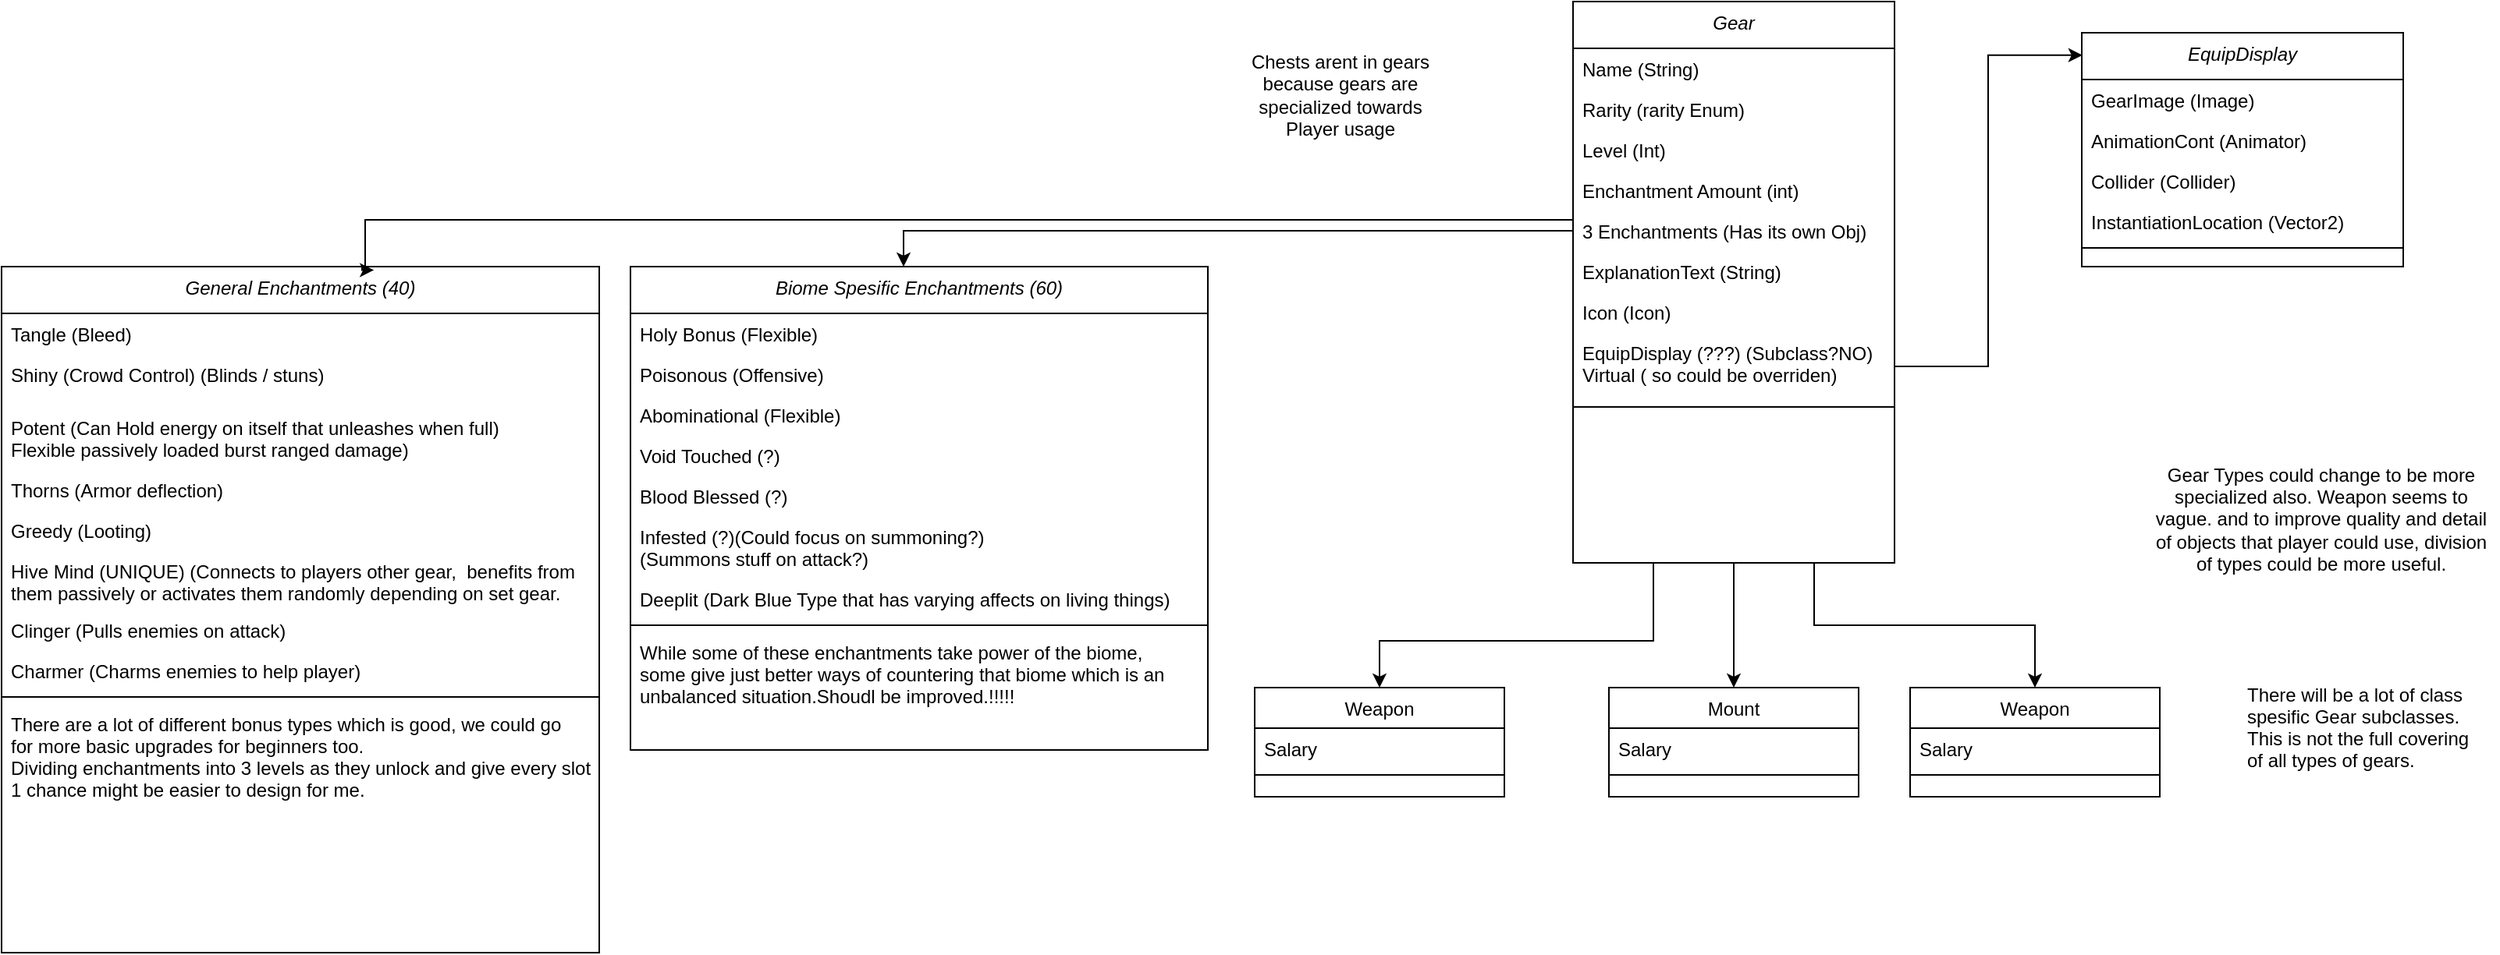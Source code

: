 <mxfile version="20.2.7" type="device"><diagram id="C5RBs43oDa-KdzZeNtuy" name="Page-1"><mxGraphModel dx="2973" dy="980" grid="1" gridSize="10" guides="1" tooltips="1" connect="1" arrows="1" fold="1" page="1" pageScale="1" pageWidth="827" pageHeight="1169" math="0" shadow="0"><root><mxCell id="WIyWlLk6GJQsqaUBKTNV-0"/><mxCell id="WIyWlLk6GJQsqaUBKTNV-1" parent="WIyWlLk6GJQsqaUBKTNV-0"/><mxCell id="VL831ayojsK7lR_ujdwO-0" style="edgeStyle=orthogonalEdgeStyle;rounded=0;orthogonalLoop=1;jettySize=auto;html=1;entryX=0.5;entryY=0;entryDx=0;entryDy=0;exitX=0.25;exitY=1;exitDx=0;exitDy=0;" parent="WIyWlLk6GJQsqaUBKTNV-1" source="zkfFHV4jXpPFQw0GAbJ--0" target="zkfFHV4jXpPFQw0GAbJ--13" edge="1"><mxGeometry relative="1" as="geometry"><Array as="points"><mxPoint x="276" y="430"/><mxPoint x="100" y="430"/></Array></mxGeometry></mxCell><mxCell id="VL831ayojsK7lR_ujdwO-4" style="edgeStyle=orthogonalEdgeStyle;rounded=0;orthogonalLoop=1;jettySize=auto;html=1;exitX=0.5;exitY=1;exitDx=0;exitDy=0;" parent="WIyWlLk6GJQsqaUBKTNV-1" source="zkfFHV4jXpPFQw0GAbJ--0" target="VL831ayojsK7lR_ujdwO-1" edge="1"><mxGeometry relative="1" as="geometry"/></mxCell><mxCell id="VL831ayojsK7lR_ujdwO-8" style="edgeStyle=orthogonalEdgeStyle;rounded=0;orthogonalLoop=1;jettySize=auto;html=1;exitX=0.75;exitY=1;exitDx=0;exitDy=0;entryX=0.5;entryY=0;entryDx=0;entryDy=0;" parent="WIyWlLk6GJQsqaUBKTNV-1" source="zkfFHV4jXpPFQw0GAbJ--0" target="VL831ayojsK7lR_ujdwO-5" edge="1"><mxGeometry relative="1" as="geometry"/></mxCell><object label="Gear&#10;" Gear="Gear" id="zkfFHV4jXpPFQw0GAbJ--0"><mxCell style="swimlane;fontStyle=2;align=center;verticalAlign=top;childLayout=stackLayout;horizontal=1;startSize=30;horizontalStack=0;resizeParent=1;resizeLast=0;collapsible=1;marginBottom=0;rounded=0;shadow=0;strokeWidth=1;strokeColor=default;" parent="WIyWlLk6GJQsqaUBKTNV-1" vertex="1"><mxGeometry x="224" y="20" width="206" height="360" as="geometry"><mxRectangle x="224" y="20" width="160" height="26" as="alternateBounds"/></mxGeometry></mxCell></object><mxCell id="zkfFHV4jXpPFQw0GAbJ--1" value="Name (String)" style="text;align=left;verticalAlign=top;spacingLeft=4;spacingRight=4;overflow=hidden;rotatable=0;points=[[0,0.5],[1,0.5]];portConstraint=eastwest;" parent="zkfFHV4jXpPFQw0GAbJ--0" vertex="1"><mxGeometry y="30" width="206" height="26" as="geometry"/></mxCell><mxCell id="zkfFHV4jXpPFQw0GAbJ--2" value="Rarity (rarity Enum)" style="text;align=left;verticalAlign=top;spacingLeft=4;spacingRight=4;overflow=hidden;rotatable=0;points=[[0,0.5],[1,0.5]];portConstraint=eastwest;rounded=0;shadow=0;html=0;" parent="zkfFHV4jXpPFQw0GAbJ--0" vertex="1"><mxGeometry y="56" width="206" height="26" as="geometry"/></mxCell><mxCell id="zkfFHV4jXpPFQw0GAbJ--3" value="Level (Int)&#10;" style="text;align=left;verticalAlign=top;spacingLeft=4;spacingRight=4;overflow=hidden;rotatable=0;points=[[0,0.5],[1,0.5]];portConstraint=eastwest;rounded=0;shadow=0;html=0;" parent="zkfFHV4jXpPFQw0GAbJ--0" vertex="1"><mxGeometry y="82" width="206" height="26" as="geometry"/></mxCell><mxCell id="bv85904IFBHZVtBtFEGu-0" value="Enchantment Amount (int)" style="text;align=left;verticalAlign=top;spacingLeft=4;spacingRight=4;overflow=hidden;rotatable=0;points=[[0,0.5],[1,0.5]];portConstraint=eastwest;" parent="zkfFHV4jXpPFQw0GAbJ--0" vertex="1"><mxGeometry y="108" width="206" height="26" as="geometry"/></mxCell><mxCell id="zkfFHV4jXpPFQw0GAbJ--5" value="3 Enchantments (Has its own Obj)" style="text;align=left;verticalAlign=top;spacingLeft=4;spacingRight=4;overflow=hidden;rotatable=0;points=[[0,0.5],[1,0.5]];portConstraint=eastwest;" parent="zkfFHV4jXpPFQw0GAbJ--0" vertex="1"><mxGeometry y="134" width="206" height="26" as="geometry"/></mxCell><mxCell id="AMGjMc515zArCma9FNMv-1" value="ExplanationText (String)&#10;" style="text;align=left;verticalAlign=top;spacingLeft=4;spacingRight=4;overflow=hidden;rotatable=0;points=[[0,0.5],[1,0.5]];portConstraint=eastwest;" parent="zkfFHV4jXpPFQw0GAbJ--0" vertex="1"><mxGeometry y="160" width="206" height="26" as="geometry"/></mxCell><mxCell id="AMGjMc515zArCma9FNMv-3" value="Icon (Icon)" style="text;align=left;verticalAlign=top;spacingLeft=4;spacingRight=4;overflow=hidden;rotatable=0;points=[[0,0.5],[1,0.5]];portConstraint=eastwest;" parent="zkfFHV4jXpPFQw0GAbJ--0" vertex="1"><mxGeometry y="186" width="206" height="26" as="geometry"/></mxCell><mxCell id="AMGjMc515zArCma9FNMv-4" value="EquipDisplay (???) (Subclass?NO)&#10;Virtual ( so could be overriden)&#10;" style="text;align=left;verticalAlign=top;spacingLeft=4;spacingRight=4;overflow=hidden;rotatable=0;points=[[0,0.5],[1,0.5]];portConstraint=eastwest;" parent="zkfFHV4jXpPFQw0GAbJ--0" vertex="1"><mxGeometry y="212" width="206" height="44" as="geometry"/></mxCell><mxCell id="zkfFHV4jXpPFQw0GAbJ--4" value="" style="line;html=1;strokeWidth=1;align=left;verticalAlign=middle;spacingTop=-1;spacingLeft=3;spacingRight=3;rotatable=0;labelPosition=right;points=[];portConstraint=eastwest;" parent="zkfFHV4jXpPFQw0GAbJ--0" vertex="1"><mxGeometry y="256" width="206" height="8" as="geometry"/></mxCell><mxCell id="zkfFHV4jXpPFQw0GAbJ--13" value="Weapon" style="swimlane;fontStyle=0;align=center;verticalAlign=top;childLayout=stackLayout;horizontal=1;startSize=26;horizontalStack=0;resizeParent=1;resizeLast=0;collapsible=1;marginBottom=0;rounded=0;shadow=0;strokeWidth=1;" parent="WIyWlLk6GJQsqaUBKTNV-1" vertex="1"><mxGeometry x="20" y="460" width="160" height="70" as="geometry"><mxRectangle x="340" y="380" width="170" height="26" as="alternateBounds"/></mxGeometry></mxCell><mxCell id="zkfFHV4jXpPFQw0GAbJ--14" value="Salary" style="text;align=left;verticalAlign=top;spacingLeft=4;spacingRight=4;overflow=hidden;rotatable=0;points=[[0,0.5],[1,0.5]];portConstraint=eastwest;" parent="zkfFHV4jXpPFQw0GAbJ--13" vertex="1"><mxGeometry y="26" width="160" height="26" as="geometry"/></mxCell><mxCell id="zkfFHV4jXpPFQw0GAbJ--15" value="" style="line;html=1;strokeWidth=1;align=left;verticalAlign=middle;spacingTop=-1;spacingLeft=3;spacingRight=3;rotatable=0;labelPosition=right;points=[];portConstraint=eastwest;" parent="zkfFHV4jXpPFQw0GAbJ--13" vertex="1"><mxGeometry y="52" width="160" height="8" as="geometry"/></mxCell><mxCell id="AMGjMc515zArCma9FNMv-5" style="edgeStyle=orthogonalEdgeStyle;rounded=0;orthogonalLoop=1;jettySize=auto;html=1;entryX=0.002;entryY=0.096;entryDx=0;entryDy=0;entryPerimeter=0;" parent="WIyWlLk6GJQsqaUBKTNV-1" source="AMGjMc515zArCma9FNMv-4" target="AMGjMc515zArCma9FNMv-10" edge="1"><mxGeometry relative="1" as="geometry"><mxPoint x="540" y="219" as="targetPoint"/></mxGeometry></mxCell><object label="EquipDisplay&#10;" Gear="Gear" id="AMGjMc515zArCma9FNMv-10"><mxCell style="swimlane;fontStyle=2;align=center;verticalAlign=top;childLayout=stackLayout;horizontal=1;startSize=30;horizontalStack=0;resizeParent=1;resizeLast=0;collapsible=1;marginBottom=0;rounded=0;shadow=0;strokeWidth=1;strokeColor=default;" parent="WIyWlLk6GJQsqaUBKTNV-1" vertex="1"><mxGeometry x="550" y="40" width="206" height="150" as="geometry"><mxRectangle x="224" y="20" width="160" height="26" as="alternateBounds"/></mxGeometry></mxCell></object><mxCell id="AMGjMc515zArCma9FNMv-11" value="GearImage (Image)" style="text;align=left;verticalAlign=top;spacingLeft=4;spacingRight=4;overflow=hidden;rotatable=0;points=[[0,0.5],[1,0.5]];portConstraint=eastwest;" parent="AMGjMc515zArCma9FNMv-10" vertex="1"><mxGeometry y="30" width="206" height="26" as="geometry"/></mxCell><mxCell id="AMGjMc515zArCma9FNMv-12" value="AnimationCont (Animator)" style="text;align=left;verticalAlign=top;spacingLeft=4;spacingRight=4;overflow=hidden;rotatable=0;points=[[0,0.5],[1,0.5]];portConstraint=eastwest;rounded=0;shadow=0;html=0;" parent="AMGjMc515zArCma9FNMv-10" vertex="1"><mxGeometry y="56" width="206" height="26" as="geometry"/></mxCell><mxCell id="AMGjMc515zArCma9FNMv-13" value="Collider (Collider)" style="text;align=left;verticalAlign=top;spacingLeft=4;spacingRight=4;overflow=hidden;rotatable=0;points=[[0,0.5],[1,0.5]];portConstraint=eastwest;rounded=0;shadow=0;html=0;" parent="AMGjMc515zArCma9FNMv-10" vertex="1"><mxGeometry y="82" width="206" height="26" as="geometry"/></mxCell><mxCell id="AMGjMc515zArCma9FNMv-14" value="InstantiationLocation (Vector2)" style="text;align=left;verticalAlign=top;spacingLeft=4;spacingRight=4;overflow=hidden;rotatable=0;points=[[0,0.5],[1,0.5]];portConstraint=eastwest;" parent="AMGjMc515zArCma9FNMv-10" vertex="1"><mxGeometry y="108" width="206" height="26" as="geometry"/></mxCell><mxCell id="AMGjMc515zArCma9FNMv-18" value="" style="line;html=1;strokeWidth=1;align=left;verticalAlign=middle;spacingTop=-1;spacingLeft=3;spacingRight=3;rotatable=0;labelPosition=right;points=[];portConstraint=eastwest;" parent="AMGjMc515zArCma9FNMv-10" vertex="1"><mxGeometry y="134" width="206" height="8" as="geometry"/></mxCell><mxCell id="VL831ayojsK7lR_ujdwO-1" value="Mount" style="swimlane;fontStyle=0;align=center;verticalAlign=top;childLayout=stackLayout;horizontal=1;startSize=26;horizontalStack=0;resizeParent=1;resizeLast=0;collapsible=1;marginBottom=0;rounded=0;shadow=0;strokeWidth=1;" parent="WIyWlLk6GJQsqaUBKTNV-1" vertex="1"><mxGeometry x="247" y="460" width="160" height="70" as="geometry"><mxRectangle x="340" y="380" width="170" height="26" as="alternateBounds"/></mxGeometry></mxCell><mxCell id="VL831ayojsK7lR_ujdwO-2" value="Salary" style="text;align=left;verticalAlign=top;spacingLeft=4;spacingRight=4;overflow=hidden;rotatable=0;points=[[0,0.5],[1,0.5]];portConstraint=eastwest;" parent="VL831ayojsK7lR_ujdwO-1" vertex="1"><mxGeometry y="26" width="160" height="26" as="geometry"/></mxCell><mxCell id="VL831ayojsK7lR_ujdwO-3" value="" style="line;html=1;strokeWidth=1;align=left;verticalAlign=middle;spacingTop=-1;spacingLeft=3;spacingRight=3;rotatable=0;labelPosition=right;points=[];portConstraint=eastwest;" parent="VL831ayojsK7lR_ujdwO-1" vertex="1"><mxGeometry y="52" width="160" height="8" as="geometry"/></mxCell><mxCell id="VL831ayojsK7lR_ujdwO-5" value="Weapon" style="swimlane;fontStyle=0;align=center;verticalAlign=top;childLayout=stackLayout;horizontal=1;startSize=26;horizontalStack=0;resizeParent=1;resizeLast=0;collapsible=1;marginBottom=0;rounded=0;shadow=0;strokeWidth=1;" parent="WIyWlLk6GJQsqaUBKTNV-1" vertex="1"><mxGeometry x="440" y="460" width="160" height="70" as="geometry"><mxRectangle x="340" y="380" width="170" height="26" as="alternateBounds"/></mxGeometry></mxCell><mxCell id="VL831ayojsK7lR_ujdwO-6" value="Salary" style="text;align=left;verticalAlign=top;spacingLeft=4;spacingRight=4;overflow=hidden;rotatable=0;points=[[0,0.5],[1,0.5]];portConstraint=eastwest;" parent="VL831ayojsK7lR_ujdwO-5" vertex="1"><mxGeometry y="26" width="160" height="26" as="geometry"/></mxCell><mxCell id="VL831ayojsK7lR_ujdwO-7" value="" style="line;html=1;strokeWidth=1;align=left;verticalAlign=middle;spacingTop=-1;spacingLeft=3;spacingRight=3;rotatable=0;labelPosition=right;points=[];portConstraint=eastwest;" parent="VL831ayojsK7lR_ujdwO-5" vertex="1"><mxGeometry y="52" width="160" height="8" as="geometry"/></mxCell><mxCell id="VL831ayojsK7lR_ujdwO-9" value="Chests arent in gears because gears are specialized towards Player usage" style="text;html=1;strokeColor=none;fillColor=none;align=center;verticalAlign=middle;whiteSpace=wrap;rounded=0;" parent="WIyWlLk6GJQsqaUBKTNV-1" vertex="1"><mxGeometry x="10" y="20" width="130" height="120" as="geometry"/></mxCell><mxCell id="VL831ayojsK7lR_ujdwO-10" value="There will be a lot of class&#10;spesific Gear subclasses.&#10;This is not the full covering&#10;of all types of gears." style="text;strokeColor=none;fillColor=none;align=left;verticalAlign=middle;spacingLeft=4;spacingRight=4;overflow=hidden;points=[[0,0.5],[1,0.5]];portConstraint=eastwest;rotatable=0;" parent="WIyWlLk6GJQsqaUBKTNV-1" vertex="1"><mxGeometry x="650" y="440" width="160" height="90" as="geometry"/></mxCell><mxCell id="VL831ayojsK7lR_ujdwO-11" value="Gear Types could change to be more specialized also. Weapon seems to vague. and to improve quality and detail of objects that player could use, division of types could be more useful." style="text;html=1;strokeColor=none;fillColor=none;align=center;verticalAlign=middle;whiteSpace=wrap;rounded=0;" parent="WIyWlLk6GJQsqaUBKTNV-1" vertex="1"><mxGeometry x="590" y="280" width="227" height="143" as="geometry"/></mxCell><object label="Biome Spesific Enchantments (60)" Gear="Gear" id="YO8JPRAYoweNdfCEtBaE-1"><mxCell style="swimlane;fontStyle=2;align=center;verticalAlign=top;childLayout=stackLayout;horizontal=1;startSize=30;horizontalStack=0;resizeParent=1;resizeLast=0;collapsible=1;marginBottom=0;rounded=0;shadow=0;strokeWidth=1;strokeColor=default;" parent="WIyWlLk6GJQsqaUBKTNV-1" vertex="1"><mxGeometry x="-380" y="190" width="370" height="310" as="geometry"><mxRectangle x="224" y="20" width="160" height="26" as="alternateBounds"/></mxGeometry></mxCell></object><mxCell id="YO8JPRAYoweNdfCEtBaE-2" value="Holy Bonus (Flexible)" style="text;align=left;verticalAlign=top;spacingLeft=4;spacingRight=4;overflow=hidden;rotatable=0;points=[[0,0.5],[1,0.5]];portConstraint=eastwest;" parent="YO8JPRAYoweNdfCEtBaE-1" vertex="1"><mxGeometry y="30" width="370" height="26" as="geometry"/></mxCell><mxCell id="YO8JPRAYoweNdfCEtBaE-9" value="Poisonous (Offensive)" style="text;align=left;verticalAlign=top;spacingLeft=4;spacingRight=4;overflow=hidden;rotatable=0;points=[[0,0.5],[1,0.5]];portConstraint=eastwest;" parent="YO8JPRAYoweNdfCEtBaE-1" vertex="1"><mxGeometry y="56" width="370" height="26" as="geometry"/></mxCell><mxCell id="YO8JPRAYoweNdfCEtBaE-10" value="Abominational (Flexible)" style="text;align=left;verticalAlign=top;spacingLeft=4;spacingRight=4;overflow=hidden;rotatable=0;points=[[0,0.5],[1,0.5]];portConstraint=eastwest;" parent="YO8JPRAYoweNdfCEtBaE-1" vertex="1"><mxGeometry y="82" width="370" height="26" as="geometry"/></mxCell><mxCell id="YO8JPRAYoweNdfCEtBaE-11" value="Void Touched (?)" style="text;align=left;verticalAlign=top;spacingLeft=4;spacingRight=4;overflow=hidden;rotatable=0;points=[[0,0.5],[1,0.5]];portConstraint=eastwest;" parent="YO8JPRAYoweNdfCEtBaE-1" vertex="1"><mxGeometry y="108" width="370" height="26" as="geometry"/></mxCell><mxCell id="YO8JPRAYoweNdfCEtBaE-12" value="Blood Blessed (?)" style="text;align=left;verticalAlign=top;spacingLeft=4;spacingRight=4;overflow=hidden;rotatable=0;points=[[0,0.5],[1,0.5]];portConstraint=eastwest;" parent="YO8JPRAYoweNdfCEtBaE-1" vertex="1"><mxGeometry y="134" width="370" height="26" as="geometry"/></mxCell><mxCell id="YO8JPRAYoweNdfCEtBaE-13" value="Infested (?)(Could focus on summoning?) &#10;(Summons stuff on attack?)" style="text;align=left;verticalAlign=top;spacingLeft=4;spacingRight=4;overflow=hidden;rotatable=0;points=[[0,0.5],[1,0.5]];portConstraint=eastwest;" parent="YO8JPRAYoweNdfCEtBaE-1" vertex="1"><mxGeometry y="160" width="370" height="40" as="geometry"/></mxCell><mxCell id="YO8JPRAYoweNdfCEtBaE-14" value="Deeplit (Dark Blue Type that has varying affects on living things)" style="text;align=left;verticalAlign=top;spacingLeft=4;spacingRight=4;overflow=hidden;rotatable=0;points=[[0,0.5],[1,0.5]];portConstraint=eastwest;" parent="YO8JPRAYoweNdfCEtBaE-1" vertex="1"><mxGeometry y="200" width="370" height="26" as="geometry"/></mxCell><mxCell id="YO8JPRAYoweNdfCEtBaE-6" value="" style="line;html=1;strokeWidth=1;align=left;verticalAlign=middle;spacingTop=-1;spacingLeft=3;spacingRight=3;rotatable=0;labelPosition=right;points=[];portConstraint=eastwest;" parent="YO8JPRAYoweNdfCEtBaE-1" vertex="1"><mxGeometry y="226" width="370" height="8" as="geometry"/></mxCell><mxCell id="0nBcD4evUJY8OoghuQIv-40" value="While some of these enchantments take power of the biome,&#10;some give just better ways of countering that biome which is an &#10;unbalanced situation.Shoudl be improved.!!!!!" style="text;align=left;verticalAlign=top;spacingLeft=4;spacingRight=4;overflow=hidden;rotatable=0;points=[[0,0.5],[1,0.5]];portConstraint=eastwest;" vertex="1" parent="YO8JPRAYoweNdfCEtBaE-1"><mxGeometry y="234" width="370" height="50" as="geometry"/></mxCell><mxCell id="YO8JPRAYoweNdfCEtBaE-7" style="edgeStyle=orthogonalEdgeStyle;rounded=0;orthogonalLoop=1;jettySize=auto;html=1;exitX=0;exitY=0.5;exitDx=0;exitDy=0;entryX=0.473;entryY=0;entryDx=0;entryDy=0;entryPerimeter=0;" parent="WIyWlLk6GJQsqaUBKTNV-1" source="zkfFHV4jXpPFQw0GAbJ--5" target="YO8JPRAYoweNdfCEtBaE-1" edge="1"><mxGeometry relative="1" as="geometry"><Array as="points"><mxPoint x="-205" y="167"/></Array><mxPoint x="-205" y="180" as="targetPoint"/></mxGeometry></mxCell><object label="General Enchantments (40)" Gear="Gear" id="0nBcD4evUJY8OoghuQIv-4"><mxCell style="swimlane;fontStyle=2;align=center;verticalAlign=top;childLayout=stackLayout;horizontal=1;startSize=30;horizontalStack=0;resizeParent=1;resizeLast=0;collapsible=1;marginBottom=0;rounded=0;shadow=0;strokeWidth=1;strokeColor=default;" vertex="1" parent="WIyWlLk6GJQsqaUBKTNV-1"><mxGeometry x="-783" y="190" width="383" height="440" as="geometry"><mxRectangle x="224" y="20" width="160" height="26" as="alternateBounds"/></mxGeometry></mxCell></object><mxCell id="0nBcD4evUJY8OoghuQIv-5" value="Tangle (Bleed)" style="text;align=left;verticalAlign=top;spacingLeft=4;spacingRight=4;overflow=hidden;rotatable=0;points=[[0,0.5],[1,0.5]];portConstraint=eastwest;" vertex="1" parent="0nBcD4evUJY8OoghuQIv-4"><mxGeometry y="30" width="383" height="26" as="geometry"/></mxCell><mxCell id="0nBcD4evUJY8OoghuQIv-6" value="Shiny (Crowd Control) (Blinds / stuns)" style="text;align=left;verticalAlign=top;spacingLeft=4;spacingRight=4;overflow=hidden;rotatable=0;points=[[0,0.5],[1,0.5]];portConstraint=eastwest;" vertex="1" parent="0nBcD4evUJY8OoghuQIv-4"><mxGeometry y="56" width="383" height="34" as="geometry"/></mxCell><mxCell id="0nBcD4evUJY8OoghuQIv-7" value="Potent (Can Hold energy on itself that unleashes when full)&#10;Flexible passively loaded burst ranged damage)" style="text;align=left;verticalAlign=top;spacingLeft=4;spacingRight=4;overflow=hidden;rotatable=0;points=[[0,0.5],[1,0.5]];portConstraint=eastwest;" vertex="1" parent="0nBcD4evUJY8OoghuQIv-4"><mxGeometry y="90" width="383" height="40" as="geometry"/></mxCell><mxCell id="0nBcD4evUJY8OoghuQIv-8" value="Thorns (Armor deflection)" style="text;align=left;verticalAlign=top;spacingLeft=4;spacingRight=4;overflow=hidden;rotatable=0;points=[[0,0.5],[1,0.5]];portConstraint=eastwest;" vertex="1" parent="0nBcD4evUJY8OoghuQIv-4"><mxGeometry y="130" width="383" height="26" as="geometry"/></mxCell><mxCell id="0nBcD4evUJY8OoghuQIv-9" value="Greedy (Looting)" style="text;align=left;verticalAlign=top;spacingLeft=4;spacingRight=4;overflow=hidden;rotatable=0;points=[[0,0.5],[1,0.5]];portConstraint=eastwest;" vertex="1" parent="0nBcD4evUJY8OoghuQIv-4"><mxGeometry y="156" width="383" height="26" as="geometry"/></mxCell><mxCell id="0nBcD4evUJY8OoghuQIv-10" value="Hive Mind (UNIQUE) (Connects to players other gear,  benefits from&#10;them passively or activates them randomly depending on set gear." style="text;align=left;verticalAlign=top;spacingLeft=4;spacingRight=4;overflow=hidden;rotatable=0;points=[[0,0.5],[1,0.5]];portConstraint=eastwest;" vertex="1" parent="0nBcD4evUJY8OoghuQIv-4"><mxGeometry y="182" width="383" height="38" as="geometry"/></mxCell><mxCell id="0nBcD4evUJY8OoghuQIv-11" value="Clinger (Pulls enemies on attack)" style="text;align=left;verticalAlign=top;spacingLeft=4;spacingRight=4;overflow=hidden;rotatable=0;points=[[0,0.5],[1,0.5]];portConstraint=eastwest;" vertex="1" parent="0nBcD4evUJY8OoghuQIv-4"><mxGeometry y="220" width="383" height="26" as="geometry"/></mxCell><mxCell id="0nBcD4evUJY8OoghuQIv-51" value="Charmer (Charms enemies to help player)" style="text;align=left;verticalAlign=top;spacingLeft=4;spacingRight=4;overflow=hidden;rotatable=0;points=[[0,0.5],[1,0.5]];portConstraint=eastwest;" vertex="1" parent="0nBcD4evUJY8OoghuQIv-4"><mxGeometry y="246" width="383" height="26" as="geometry"/></mxCell><mxCell id="0nBcD4evUJY8OoghuQIv-12" value="" style="line;html=1;strokeWidth=1;align=left;verticalAlign=middle;spacingTop=-1;spacingLeft=3;spacingRight=3;rotatable=0;labelPosition=right;points=[];portConstraint=eastwest;" vertex="1" parent="0nBcD4evUJY8OoghuQIv-4"><mxGeometry y="272" width="383" height="8" as="geometry"/></mxCell><mxCell id="0nBcD4evUJY8OoghuQIv-52" value="There are a lot of different bonus types which is good, we could go &#10;for more basic upgrades for beginners too.&#10;Dividing enchantments into 3 levels as they unlock and give every slot &#10;1 chance might be easier to design for me." style="text;align=left;verticalAlign=top;spacingLeft=4;spacingRight=4;overflow=hidden;rotatable=0;points=[[0,0.5],[1,0.5]];portConstraint=eastwest;" vertex="1" parent="0nBcD4evUJY8OoghuQIv-4"><mxGeometry y="280" width="383" height="70" as="geometry"/></mxCell><mxCell id="0nBcD4evUJY8OoghuQIv-39" style="edgeStyle=orthogonalEdgeStyle;rounded=0;orthogonalLoop=1;jettySize=auto;html=1;exitX=0;exitY=0.5;exitDx=0;exitDy=0;entryX=0.623;entryY=0.005;entryDx=0;entryDy=0;entryPerimeter=0;" edge="1" parent="WIyWlLk6GJQsqaUBKTNV-1" target="0nBcD4evUJY8OoghuQIv-4"><mxGeometry relative="1" as="geometry"><Array as="points"><mxPoint x="224" y="160"/><mxPoint x="-550" y="160"/><mxPoint x="-550" y="190"/><mxPoint x="-552" y="190"/></Array><mxPoint x="224" y="167" as="sourcePoint"/><mxPoint x="-204.99" y="190" as="targetPoint"/></mxGeometry></mxCell></root></mxGraphModel></diagram></mxfile>